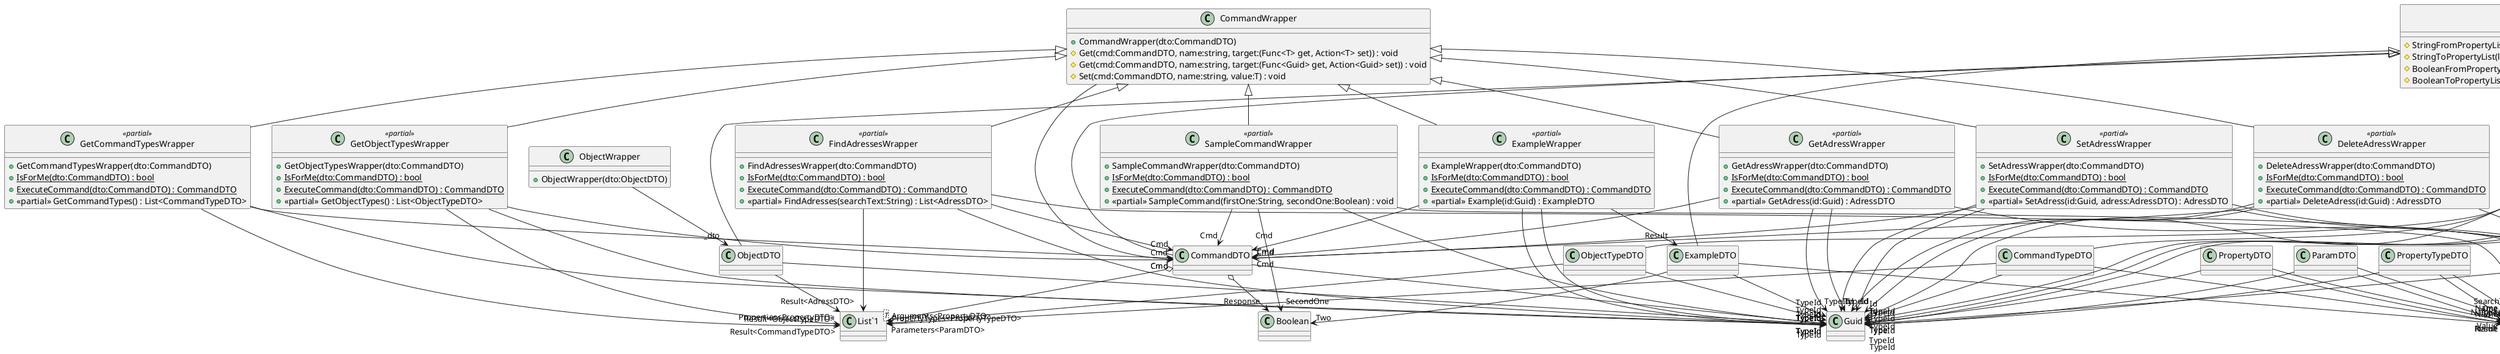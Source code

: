 @startuml
class AdressDTO {
}
class FindAdressesWrapper <<partial>> {
    + FindAdressesWrapper(dto:CommandDTO)
    + {static} IsForMe(dto:CommandDTO) : bool
    + {static} ExecuteCommand(dto:CommandDTO) : CommandDTO
    + <<partial>> FindAdresses(searchText:String) : List<AdressDTO>
}
class GetAdressWrapper <<partial>> {
    + GetAdressWrapper(dto:CommandDTO)
    + {static} IsForMe(dto:CommandDTO) : bool
    + {static} ExecuteCommand(dto:CommandDTO) : CommandDTO
    + <<partial>> GetAdress(id:Guid) : AdressDTO
}
class SetAdressWrapper <<partial>> {
    + SetAdressWrapper(dto:CommandDTO)
    + {static} IsForMe(dto:CommandDTO) : bool
    + {static} ExecuteCommand(dto:CommandDTO) : CommandDTO
    + <<partial>> SetAdress(id:Guid, adress:AdressDTO) : AdressDTO
}
class DeleteAdressWrapper <<partial>> {
    + DeleteAdressWrapper(dto:CommandDTO)
    + {static} IsForMe(dto:CommandDTO) : bool
    + {static} ExecuteCommand(dto:CommandDTO) : CommandDTO
    + <<partial>> DeleteAdress(id:Guid) : AdressDTO
}
class AdressTypes <<static>> <<partial>> {
    + {static} Dispatch(dto:CommandDTO) : CommandDTO
}
class AdressTypes <<static>> <<partial>> {
    + {static} GetTypes(commandTypes:List<CommandTypeDTO>) : void
}
class "List`1"<T> {
}
BaseDTO <|-- AdressDTO
AdressDTO --> "TypeId" Guid
AdressDTO --> "Name1" String
AdressDTO --> "Name2" String
AdressDTO --> "Adress1" String
AdressDTO --> "Adress2" String
AdressDTO --> "Housenumber" String
AdressDTO --> "City" String
AdressDTO --> "Postcode" String
CommandWrapper <|-- FindAdressesWrapper
FindAdressesWrapper --> "TypeId" Guid
FindAdressesWrapper --> "Cmd" CommandDTO
FindAdressesWrapper --> "SearchText" String
FindAdressesWrapper --> "Result<AdressDTO>" "List`1"
CommandWrapper <|-- GetAdressWrapper
GetAdressWrapper --> "TypeId" Guid
GetAdressWrapper --> "Cmd" CommandDTO
GetAdressWrapper --> "Id" Guid
GetAdressWrapper --> "Result" AdressDTO
CommandWrapper <|-- SetAdressWrapper
SetAdressWrapper --> "TypeId" Guid
SetAdressWrapper --> "Cmd" CommandDTO
SetAdressWrapper --> "Id" Guid
SetAdressWrapper --> "Adress" AdressDTO
SetAdressWrapper --> "Result" AdressDTO
CommandWrapper <|-- DeleteAdressWrapper
DeleteAdressWrapper --> "TypeId" Guid
DeleteAdressWrapper --> "Cmd" CommandDTO
DeleteAdressWrapper --> "Id" Guid
DeleteAdressWrapper --> "Result" AdressDTO
class BaseDTO <<partial>> {
    # StringFromPropertyList(list:List<PropertyDTO>, name:string) : string
    # StringToPropertyList(list:List<PropertyDTO>, name:string, newValue:string) : void
    # BooleanFromPropertyList(list:List<PropertyDTO>, name:string) : Boolean
    # BooleanToPropertyList(list:List<PropertyDTO>, name:string, newValue:Boolean) : void
}
class BaseDTO <<partial>> {
}
class PropertyDTO {
}
class ObjectDTO {
}
class TypeDTO {
}
class BaseTypes <<static>> <<partial>> {
    + {static} Dispatch(dto:CommandDTO) : CommandDTO
}
class BaseTypes <<static>> <<partial>> {
    + {static} GetTypes(commandTypes:List<CommandTypeDTO>) : void
}
class "List`1"<T> {
}
BaseDTO --> "TypeId" Guid
BaseDTO --> "Id" Guid
BaseDTO --> "Type" Guid
PropertyDTO --> "TypeId" Guid
PropertyDTO --> "Name" String
PropertyDTO --> "Value" String
BaseDTO <|-- ObjectDTO
ObjectDTO --> "TypeId" Guid
ObjectDTO --> "Properties<PropertyDTO>" "List`1"
BaseDTO <|-- TypeDTO
TypeDTO --> "TypeId" Guid
TypeDTO --> "Name" String
class ObjectWrapper {
    + ObjectWrapper(dto:ObjectDTO)
}
class CommandWrapper {
    + CommandWrapper(dto:CommandDTO)
    # Get(cmd:CommandDTO, name:string, target:(Func<T> get, Action<T> set)) : void
    # Get(cmd:CommandDTO, name:string, target:(Func<Guid> get, Action<Guid> set)) : void
    # Set(cmd:CommandDTO, name:string, value:T) : void
}
ObjectWrapper --> "_dto" ObjectDTO
CommandWrapper --> "Cmd" CommandDTO
class CommandDTO {
}
class ParamDTO {
}
class CommandTypeDTO {
}
class GetCommandTypesWrapper <<partial>> {
    + GetCommandTypesWrapper(dto:CommandDTO)
    + {static} IsForMe(dto:CommandDTO) : bool
    + {static} ExecuteCommand(dto:CommandDTO) : CommandDTO
    + <<partial>> GetCommandTypes() : List<CommandTypeDTO>
}
class SampleCommandWrapper <<partial>> {
    + SampleCommandWrapper(dto:CommandDTO)
    + {static} IsForMe(dto:CommandDTO) : bool
    + {static} ExecuteCommand(dto:CommandDTO) : CommandDTO
    + <<partial>> SampleCommand(firstOne:String, secondOne:Boolean) : void
}
class CommandTypes <<static>> <<partial>> {
    + {static} Dispatch(dto:CommandDTO) : CommandDTO
}
class CommandTypes <<static>> <<partial>> {
    + {static} GetTypes(commandTypes:List<CommandTypeDTO>) : void
}
class "List`1"<T> {
}
BaseDTO <|-- CommandDTO
CommandDTO --> "TypeId" Guid
CommandDTO o-> "Response" Boolean
CommandDTO o-> "Arguments<PropertyDTO>" "List`1"
ParamDTO --> "TypeId" Guid
ParamDTO --> "Name" String
ParamDTO --> "Type" String
TypeDTO <|-- CommandTypeDTO
CommandTypeDTO --> "TypeId" Guid
CommandTypeDTO --> "Result" String
CommandTypeDTO --> "Parameters<ParamDTO>" "List`1"
CommandWrapper <|-- GetCommandTypesWrapper
GetCommandTypesWrapper --> "TypeId" Guid
GetCommandTypesWrapper --> "Cmd" CommandDTO
GetCommandTypesWrapper --> "Result<CommandTypeDTO>" "List`1"
CommandWrapper <|-- SampleCommandWrapper
SampleCommandWrapper --> "TypeId" Guid
SampleCommandWrapper --> "Cmd" CommandDTO
SampleCommandWrapper --> "FirstOne" String
SampleCommandWrapper --> "SecondOne" Boolean
class ExampleDTO {
}
class ExampleWrapper <<partial>> {
    + ExampleWrapper(dto:CommandDTO)
    + {static} IsForMe(dto:CommandDTO) : bool
    + {static} ExecuteCommand(dto:CommandDTO) : CommandDTO
    + <<partial>> Example(id:Guid) : ExampleDTO
}
class ExampleTypes <<static>> <<partial>> {
    + {static} Dispatch(dto:CommandDTO) : CommandDTO
}
class ExampleTypes <<static>> <<partial>> {
    + {static} GetTypes(commandTypes:List<CommandTypeDTO>) : void
}
BaseDTO <|-- ExampleDTO
ExampleDTO --> "TypeId" Guid
ExampleDTO --> "One" String
ExampleDTO --> "Two" Boolean
CommandWrapper <|-- ExampleWrapper
ExampleWrapper --> "TypeId" Guid
ExampleWrapper --> "Cmd" CommandDTO
ExampleWrapper --> "Id" Guid
ExampleWrapper --> "Result" ExampleDTO
class PropertyTypeDTO {
}
class ObjectTypeDTO {
}
class GetObjectTypesWrapper <<partial>> {
    + GetObjectTypesWrapper(dto:CommandDTO)
    + {static} IsForMe(dto:CommandDTO) : bool
    + {static} ExecuteCommand(dto:CommandDTO) : CommandDTO
    + <<partial>> GetObjectTypes() : List<ObjectTypeDTO>
}
class ObjectTypes <<static>> <<partial>> {
    + {static} Dispatch(dto:CommandDTO) : CommandDTO
}
class ObjectTypes <<static>> <<partial>> {
    + {static} GetTypes(commandTypes:List<CommandTypeDTO>) : void
}
class "List`1"<T> {
}
PropertyTypeDTO --> "TypeId" Guid
PropertyTypeDTO --> "Name" String
PropertyTypeDTO --> "Type" String
TypeDTO <|-- ObjectTypeDTO
ObjectTypeDTO --> "TypeId" Guid
ObjectTypeDTO --> "PropertyTypes<PropertyTypeDTO>" "List`1"
CommandWrapper <|-- GetObjectTypesWrapper
GetObjectTypesWrapper --> "TypeId" Guid
GetObjectTypesWrapper --> "Cmd" CommandDTO
GetObjectTypesWrapper --> "Result<ObjectTypeDTO>" "List`1"
class WeatherForecast {
    + TemperatureC : int <<get>> <<set>>
    + TemperatureF : int <<get>>
    + Summary : string <<get>> <<set>>
}
WeatherForecast --> "Date" DateTime
@enduml
